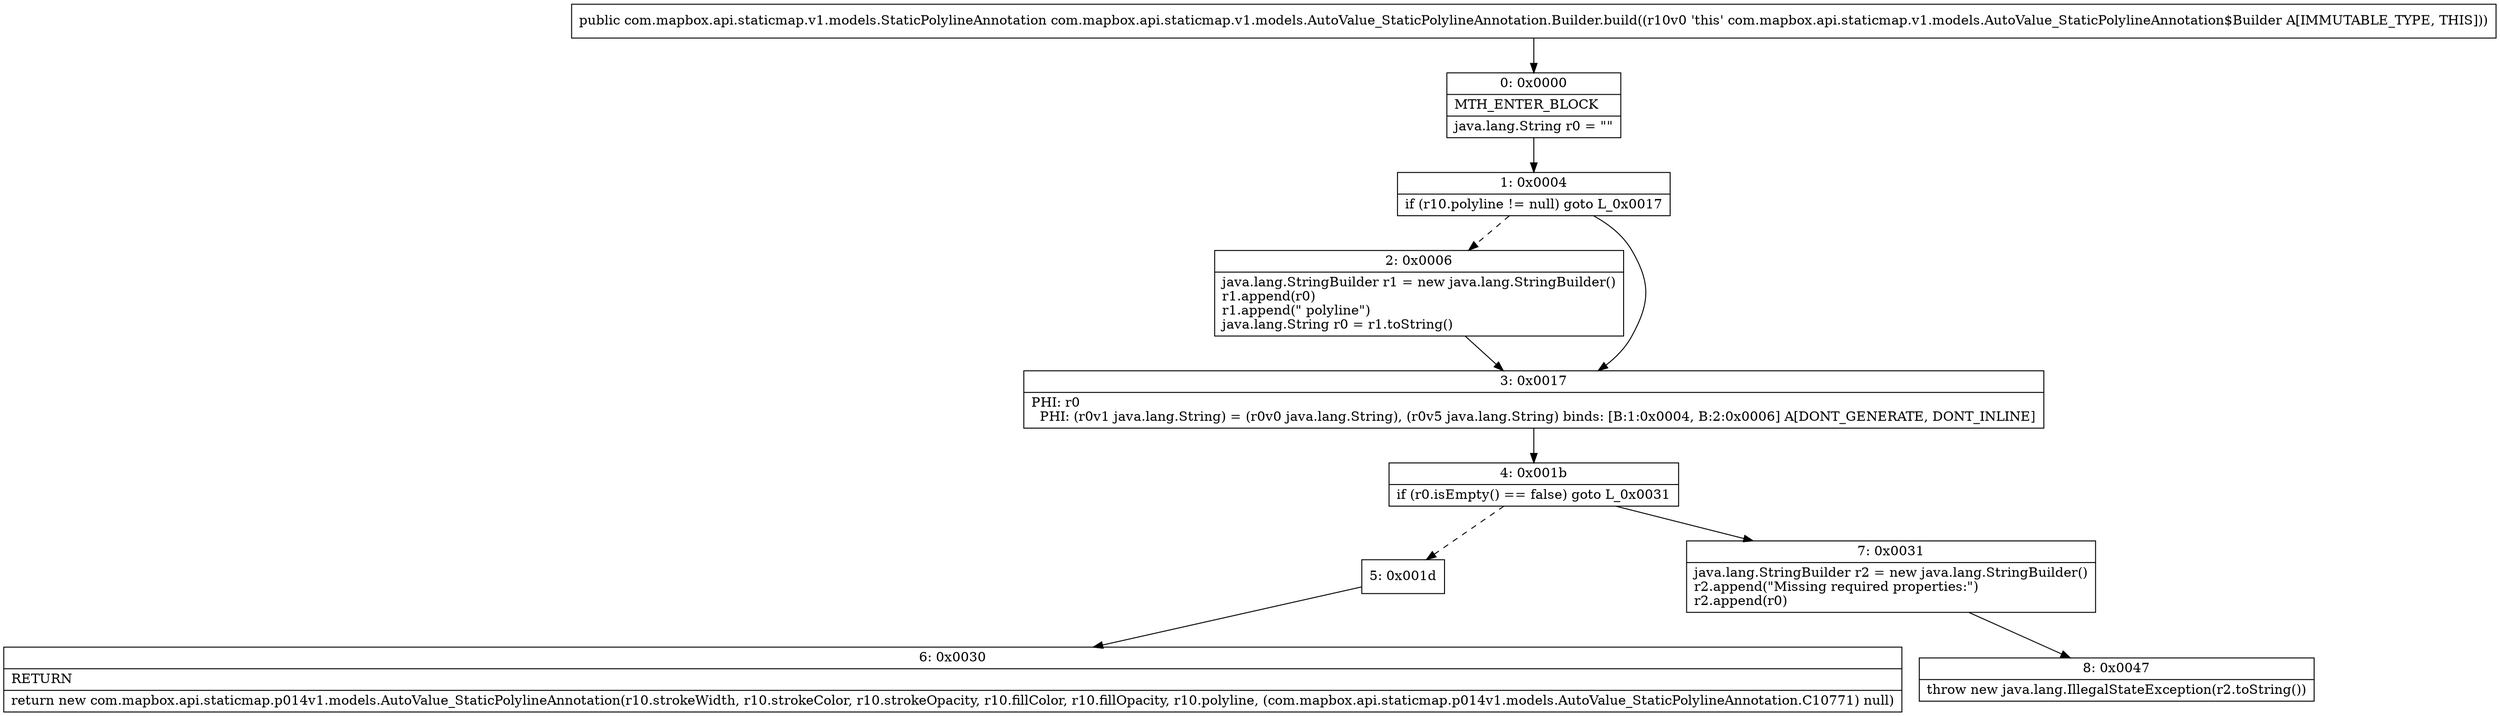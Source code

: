 digraph "CFG forcom.mapbox.api.staticmap.v1.models.AutoValue_StaticPolylineAnnotation.Builder.build()Lcom\/mapbox\/api\/staticmap\/v1\/models\/StaticPolylineAnnotation;" {
Node_0 [shape=record,label="{0\:\ 0x0000|MTH_ENTER_BLOCK\l|java.lang.String r0 = \"\"\l}"];
Node_1 [shape=record,label="{1\:\ 0x0004|if (r10.polyline != null) goto L_0x0017\l}"];
Node_2 [shape=record,label="{2\:\ 0x0006|java.lang.StringBuilder r1 = new java.lang.StringBuilder()\lr1.append(r0)\lr1.append(\" polyline\")\ljava.lang.String r0 = r1.toString()\l}"];
Node_3 [shape=record,label="{3\:\ 0x0017|PHI: r0 \l  PHI: (r0v1 java.lang.String) = (r0v0 java.lang.String), (r0v5 java.lang.String) binds: [B:1:0x0004, B:2:0x0006] A[DONT_GENERATE, DONT_INLINE]\l}"];
Node_4 [shape=record,label="{4\:\ 0x001b|if (r0.isEmpty() == false) goto L_0x0031\l}"];
Node_5 [shape=record,label="{5\:\ 0x001d}"];
Node_6 [shape=record,label="{6\:\ 0x0030|RETURN\l|return new com.mapbox.api.staticmap.p014v1.models.AutoValue_StaticPolylineAnnotation(r10.strokeWidth, r10.strokeColor, r10.strokeOpacity, r10.fillColor, r10.fillOpacity, r10.polyline, (com.mapbox.api.staticmap.p014v1.models.AutoValue_StaticPolylineAnnotation.C10771) null)\l}"];
Node_7 [shape=record,label="{7\:\ 0x0031|java.lang.StringBuilder r2 = new java.lang.StringBuilder()\lr2.append(\"Missing required properties:\")\lr2.append(r0)\l}"];
Node_8 [shape=record,label="{8\:\ 0x0047|throw new java.lang.IllegalStateException(r2.toString())\l}"];
MethodNode[shape=record,label="{public com.mapbox.api.staticmap.v1.models.StaticPolylineAnnotation com.mapbox.api.staticmap.v1.models.AutoValue_StaticPolylineAnnotation.Builder.build((r10v0 'this' com.mapbox.api.staticmap.v1.models.AutoValue_StaticPolylineAnnotation$Builder A[IMMUTABLE_TYPE, THIS])) }"];
MethodNode -> Node_0;
Node_0 -> Node_1;
Node_1 -> Node_2[style=dashed];
Node_1 -> Node_3;
Node_2 -> Node_3;
Node_3 -> Node_4;
Node_4 -> Node_5[style=dashed];
Node_4 -> Node_7;
Node_5 -> Node_6;
Node_7 -> Node_8;
}

